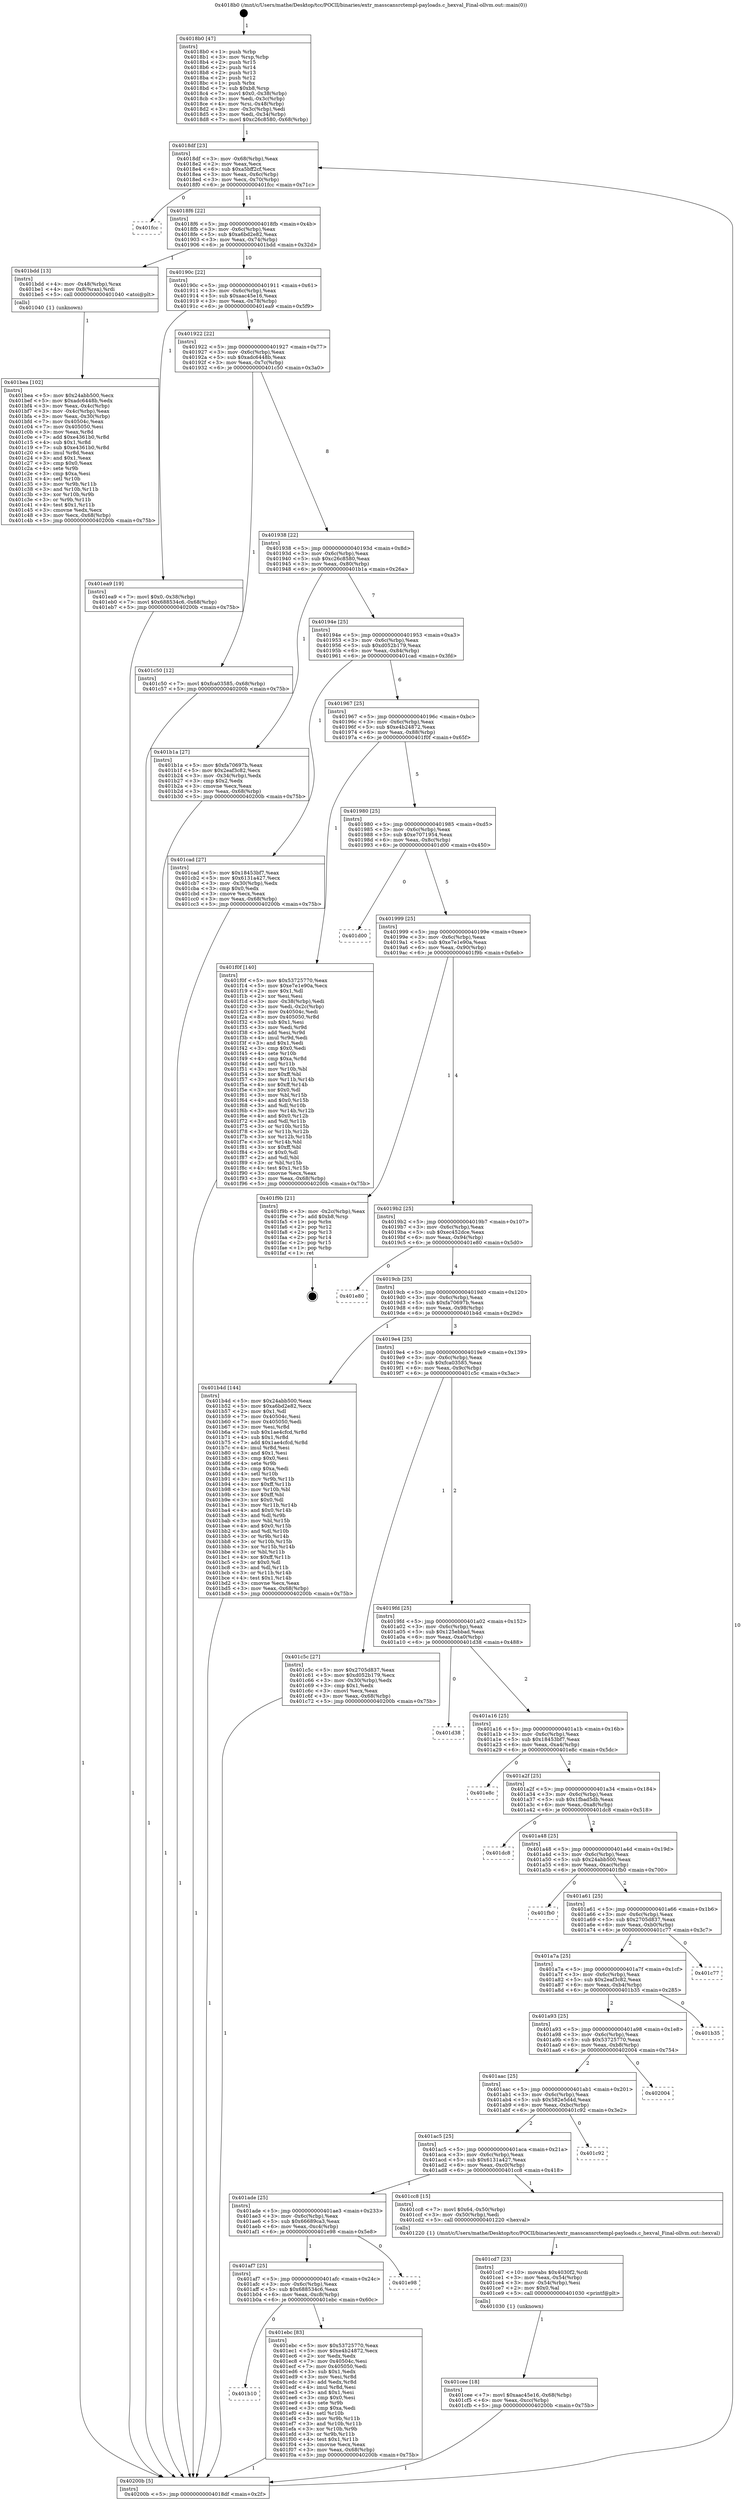 digraph "0x4018b0" {
  label = "0x4018b0 (/mnt/c/Users/mathe/Desktop/tcc/POCII/binaries/extr_masscansrctempl-payloads.c_hexval_Final-ollvm.out::main(0))"
  labelloc = "t"
  node[shape=record]

  Entry [label="",width=0.3,height=0.3,shape=circle,fillcolor=black,style=filled]
  "0x4018df" [label="{
     0x4018df [23]\l
     | [instrs]\l
     &nbsp;&nbsp;0x4018df \<+3\>: mov -0x68(%rbp),%eax\l
     &nbsp;&nbsp;0x4018e2 \<+2\>: mov %eax,%ecx\l
     &nbsp;&nbsp;0x4018e4 \<+6\>: sub $0xa5bff2cf,%ecx\l
     &nbsp;&nbsp;0x4018ea \<+3\>: mov %eax,-0x6c(%rbp)\l
     &nbsp;&nbsp;0x4018ed \<+3\>: mov %ecx,-0x70(%rbp)\l
     &nbsp;&nbsp;0x4018f0 \<+6\>: je 0000000000401fcc \<main+0x71c\>\l
  }"]
  "0x401fcc" [label="{
     0x401fcc\l
  }", style=dashed]
  "0x4018f6" [label="{
     0x4018f6 [22]\l
     | [instrs]\l
     &nbsp;&nbsp;0x4018f6 \<+5\>: jmp 00000000004018fb \<main+0x4b\>\l
     &nbsp;&nbsp;0x4018fb \<+3\>: mov -0x6c(%rbp),%eax\l
     &nbsp;&nbsp;0x4018fe \<+5\>: sub $0xa6bd2e82,%eax\l
     &nbsp;&nbsp;0x401903 \<+3\>: mov %eax,-0x74(%rbp)\l
     &nbsp;&nbsp;0x401906 \<+6\>: je 0000000000401bdd \<main+0x32d\>\l
  }"]
  Exit [label="",width=0.3,height=0.3,shape=circle,fillcolor=black,style=filled,peripheries=2]
  "0x401bdd" [label="{
     0x401bdd [13]\l
     | [instrs]\l
     &nbsp;&nbsp;0x401bdd \<+4\>: mov -0x48(%rbp),%rax\l
     &nbsp;&nbsp;0x401be1 \<+4\>: mov 0x8(%rax),%rdi\l
     &nbsp;&nbsp;0x401be5 \<+5\>: call 0000000000401040 \<atoi@plt\>\l
     | [calls]\l
     &nbsp;&nbsp;0x401040 \{1\} (unknown)\l
  }"]
  "0x40190c" [label="{
     0x40190c [22]\l
     | [instrs]\l
     &nbsp;&nbsp;0x40190c \<+5\>: jmp 0000000000401911 \<main+0x61\>\l
     &nbsp;&nbsp;0x401911 \<+3\>: mov -0x6c(%rbp),%eax\l
     &nbsp;&nbsp;0x401914 \<+5\>: sub $0xaac45e16,%eax\l
     &nbsp;&nbsp;0x401919 \<+3\>: mov %eax,-0x78(%rbp)\l
     &nbsp;&nbsp;0x40191c \<+6\>: je 0000000000401ea9 \<main+0x5f9\>\l
  }"]
  "0x401b10" [label="{
     0x401b10\l
  }", style=dashed]
  "0x401ea9" [label="{
     0x401ea9 [19]\l
     | [instrs]\l
     &nbsp;&nbsp;0x401ea9 \<+7\>: movl $0x0,-0x38(%rbp)\l
     &nbsp;&nbsp;0x401eb0 \<+7\>: movl $0x688534c6,-0x68(%rbp)\l
     &nbsp;&nbsp;0x401eb7 \<+5\>: jmp 000000000040200b \<main+0x75b\>\l
  }"]
  "0x401922" [label="{
     0x401922 [22]\l
     | [instrs]\l
     &nbsp;&nbsp;0x401922 \<+5\>: jmp 0000000000401927 \<main+0x77\>\l
     &nbsp;&nbsp;0x401927 \<+3\>: mov -0x6c(%rbp),%eax\l
     &nbsp;&nbsp;0x40192a \<+5\>: sub $0xadc6448b,%eax\l
     &nbsp;&nbsp;0x40192f \<+3\>: mov %eax,-0x7c(%rbp)\l
     &nbsp;&nbsp;0x401932 \<+6\>: je 0000000000401c50 \<main+0x3a0\>\l
  }"]
  "0x401ebc" [label="{
     0x401ebc [83]\l
     | [instrs]\l
     &nbsp;&nbsp;0x401ebc \<+5\>: mov $0x53725770,%eax\l
     &nbsp;&nbsp;0x401ec1 \<+5\>: mov $0xe4b24872,%ecx\l
     &nbsp;&nbsp;0x401ec6 \<+2\>: xor %edx,%edx\l
     &nbsp;&nbsp;0x401ec8 \<+7\>: mov 0x40504c,%esi\l
     &nbsp;&nbsp;0x401ecf \<+7\>: mov 0x405050,%edi\l
     &nbsp;&nbsp;0x401ed6 \<+3\>: sub $0x1,%edx\l
     &nbsp;&nbsp;0x401ed9 \<+3\>: mov %esi,%r8d\l
     &nbsp;&nbsp;0x401edc \<+3\>: add %edx,%r8d\l
     &nbsp;&nbsp;0x401edf \<+4\>: imul %r8d,%esi\l
     &nbsp;&nbsp;0x401ee3 \<+3\>: and $0x1,%esi\l
     &nbsp;&nbsp;0x401ee6 \<+3\>: cmp $0x0,%esi\l
     &nbsp;&nbsp;0x401ee9 \<+4\>: sete %r9b\l
     &nbsp;&nbsp;0x401eed \<+3\>: cmp $0xa,%edi\l
     &nbsp;&nbsp;0x401ef0 \<+4\>: setl %r10b\l
     &nbsp;&nbsp;0x401ef4 \<+3\>: mov %r9b,%r11b\l
     &nbsp;&nbsp;0x401ef7 \<+3\>: and %r10b,%r11b\l
     &nbsp;&nbsp;0x401efa \<+3\>: xor %r10b,%r9b\l
     &nbsp;&nbsp;0x401efd \<+3\>: or %r9b,%r11b\l
     &nbsp;&nbsp;0x401f00 \<+4\>: test $0x1,%r11b\l
     &nbsp;&nbsp;0x401f04 \<+3\>: cmovne %ecx,%eax\l
     &nbsp;&nbsp;0x401f07 \<+3\>: mov %eax,-0x68(%rbp)\l
     &nbsp;&nbsp;0x401f0a \<+5\>: jmp 000000000040200b \<main+0x75b\>\l
  }"]
  "0x401c50" [label="{
     0x401c50 [12]\l
     | [instrs]\l
     &nbsp;&nbsp;0x401c50 \<+7\>: movl $0xfca03585,-0x68(%rbp)\l
     &nbsp;&nbsp;0x401c57 \<+5\>: jmp 000000000040200b \<main+0x75b\>\l
  }"]
  "0x401938" [label="{
     0x401938 [22]\l
     | [instrs]\l
     &nbsp;&nbsp;0x401938 \<+5\>: jmp 000000000040193d \<main+0x8d\>\l
     &nbsp;&nbsp;0x40193d \<+3\>: mov -0x6c(%rbp),%eax\l
     &nbsp;&nbsp;0x401940 \<+5\>: sub $0xc26c8580,%eax\l
     &nbsp;&nbsp;0x401945 \<+3\>: mov %eax,-0x80(%rbp)\l
     &nbsp;&nbsp;0x401948 \<+6\>: je 0000000000401b1a \<main+0x26a\>\l
  }"]
  "0x401af7" [label="{
     0x401af7 [25]\l
     | [instrs]\l
     &nbsp;&nbsp;0x401af7 \<+5\>: jmp 0000000000401afc \<main+0x24c\>\l
     &nbsp;&nbsp;0x401afc \<+3\>: mov -0x6c(%rbp),%eax\l
     &nbsp;&nbsp;0x401aff \<+5\>: sub $0x688534c6,%eax\l
     &nbsp;&nbsp;0x401b04 \<+6\>: mov %eax,-0xc8(%rbp)\l
     &nbsp;&nbsp;0x401b0a \<+6\>: je 0000000000401ebc \<main+0x60c\>\l
  }"]
  "0x401b1a" [label="{
     0x401b1a [27]\l
     | [instrs]\l
     &nbsp;&nbsp;0x401b1a \<+5\>: mov $0xfa70697b,%eax\l
     &nbsp;&nbsp;0x401b1f \<+5\>: mov $0x2eaf3c82,%ecx\l
     &nbsp;&nbsp;0x401b24 \<+3\>: mov -0x34(%rbp),%edx\l
     &nbsp;&nbsp;0x401b27 \<+3\>: cmp $0x2,%edx\l
     &nbsp;&nbsp;0x401b2a \<+3\>: cmovne %ecx,%eax\l
     &nbsp;&nbsp;0x401b2d \<+3\>: mov %eax,-0x68(%rbp)\l
     &nbsp;&nbsp;0x401b30 \<+5\>: jmp 000000000040200b \<main+0x75b\>\l
  }"]
  "0x40194e" [label="{
     0x40194e [25]\l
     | [instrs]\l
     &nbsp;&nbsp;0x40194e \<+5\>: jmp 0000000000401953 \<main+0xa3\>\l
     &nbsp;&nbsp;0x401953 \<+3\>: mov -0x6c(%rbp),%eax\l
     &nbsp;&nbsp;0x401956 \<+5\>: sub $0xd052b179,%eax\l
     &nbsp;&nbsp;0x40195b \<+6\>: mov %eax,-0x84(%rbp)\l
     &nbsp;&nbsp;0x401961 \<+6\>: je 0000000000401cad \<main+0x3fd\>\l
  }"]
  "0x40200b" [label="{
     0x40200b [5]\l
     | [instrs]\l
     &nbsp;&nbsp;0x40200b \<+5\>: jmp 00000000004018df \<main+0x2f\>\l
  }"]
  "0x4018b0" [label="{
     0x4018b0 [47]\l
     | [instrs]\l
     &nbsp;&nbsp;0x4018b0 \<+1\>: push %rbp\l
     &nbsp;&nbsp;0x4018b1 \<+3\>: mov %rsp,%rbp\l
     &nbsp;&nbsp;0x4018b4 \<+2\>: push %r15\l
     &nbsp;&nbsp;0x4018b6 \<+2\>: push %r14\l
     &nbsp;&nbsp;0x4018b8 \<+2\>: push %r13\l
     &nbsp;&nbsp;0x4018ba \<+2\>: push %r12\l
     &nbsp;&nbsp;0x4018bc \<+1\>: push %rbx\l
     &nbsp;&nbsp;0x4018bd \<+7\>: sub $0xb8,%rsp\l
     &nbsp;&nbsp;0x4018c4 \<+7\>: movl $0x0,-0x38(%rbp)\l
     &nbsp;&nbsp;0x4018cb \<+3\>: mov %edi,-0x3c(%rbp)\l
     &nbsp;&nbsp;0x4018ce \<+4\>: mov %rsi,-0x48(%rbp)\l
     &nbsp;&nbsp;0x4018d2 \<+3\>: mov -0x3c(%rbp),%edi\l
     &nbsp;&nbsp;0x4018d5 \<+3\>: mov %edi,-0x34(%rbp)\l
     &nbsp;&nbsp;0x4018d8 \<+7\>: movl $0xc26c8580,-0x68(%rbp)\l
  }"]
  "0x401e98" [label="{
     0x401e98\l
  }", style=dashed]
  "0x401cad" [label="{
     0x401cad [27]\l
     | [instrs]\l
     &nbsp;&nbsp;0x401cad \<+5\>: mov $0x18453bf7,%eax\l
     &nbsp;&nbsp;0x401cb2 \<+5\>: mov $0x6131a427,%ecx\l
     &nbsp;&nbsp;0x401cb7 \<+3\>: mov -0x30(%rbp),%edx\l
     &nbsp;&nbsp;0x401cba \<+3\>: cmp $0x0,%edx\l
     &nbsp;&nbsp;0x401cbd \<+3\>: cmove %ecx,%eax\l
     &nbsp;&nbsp;0x401cc0 \<+3\>: mov %eax,-0x68(%rbp)\l
     &nbsp;&nbsp;0x401cc3 \<+5\>: jmp 000000000040200b \<main+0x75b\>\l
  }"]
  "0x401967" [label="{
     0x401967 [25]\l
     | [instrs]\l
     &nbsp;&nbsp;0x401967 \<+5\>: jmp 000000000040196c \<main+0xbc\>\l
     &nbsp;&nbsp;0x40196c \<+3\>: mov -0x6c(%rbp),%eax\l
     &nbsp;&nbsp;0x40196f \<+5\>: sub $0xe4b24872,%eax\l
     &nbsp;&nbsp;0x401974 \<+6\>: mov %eax,-0x88(%rbp)\l
     &nbsp;&nbsp;0x40197a \<+6\>: je 0000000000401f0f \<main+0x65f\>\l
  }"]
  "0x401cee" [label="{
     0x401cee [18]\l
     | [instrs]\l
     &nbsp;&nbsp;0x401cee \<+7\>: movl $0xaac45e16,-0x68(%rbp)\l
     &nbsp;&nbsp;0x401cf5 \<+6\>: mov %eax,-0xcc(%rbp)\l
     &nbsp;&nbsp;0x401cfb \<+5\>: jmp 000000000040200b \<main+0x75b\>\l
  }"]
  "0x401f0f" [label="{
     0x401f0f [140]\l
     | [instrs]\l
     &nbsp;&nbsp;0x401f0f \<+5\>: mov $0x53725770,%eax\l
     &nbsp;&nbsp;0x401f14 \<+5\>: mov $0xe7e1e90a,%ecx\l
     &nbsp;&nbsp;0x401f19 \<+2\>: mov $0x1,%dl\l
     &nbsp;&nbsp;0x401f1b \<+2\>: xor %esi,%esi\l
     &nbsp;&nbsp;0x401f1d \<+3\>: mov -0x38(%rbp),%edi\l
     &nbsp;&nbsp;0x401f20 \<+3\>: mov %edi,-0x2c(%rbp)\l
     &nbsp;&nbsp;0x401f23 \<+7\>: mov 0x40504c,%edi\l
     &nbsp;&nbsp;0x401f2a \<+8\>: mov 0x405050,%r8d\l
     &nbsp;&nbsp;0x401f32 \<+3\>: sub $0x1,%esi\l
     &nbsp;&nbsp;0x401f35 \<+3\>: mov %edi,%r9d\l
     &nbsp;&nbsp;0x401f38 \<+3\>: add %esi,%r9d\l
     &nbsp;&nbsp;0x401f3b \<+4\>: imul %r9d,%edi\l
     &nbsp;&nbsp;0x401f3f \<+3\>: and $0x1,%edi\l
     &nbsp;&nbsp;0x401f42 \<+3\>: cmp $0x0,%edi\l
     &nbsp;&nbsp;0x401f45 \<+4\>: sete %r10b\l
     &nbsp;&nbsp;0x401f49 \<+4\>: cmp $0xa,%r8d\l
     &nbsp;&nbsp;0x401f4d \<+4\>: setl %r11b\l
     &nbsp;&nbsp;0x401f51 \<+3\>: mov %r10b,%bl\l
     &nbsp;&nbsp;0x401f54 \<+3\>: xor $0xff,%bl\l
     &nbsp;&nbsp;0x401f57 \<+3\>: mov %r11b,%r14b\l
     &nbsp;&nbsp;0x401f5a \<+4\>: xor $0xff,%r14b\l
     &nbsp;&nbsp;0x401f5e \<+3\>: xor $0x0,%dl\l
     &nbsp;&nbsp;0x401f61 \<+3\>: mov %bl,%r15b\l
     &nbsp;&nbsp;0x401f64 \<+4\>: and $0x0,%r15b\l
     &nbsp;&nbsp;0x401f68 \<+3\>: and %dl,%r10b\l
     &nbsp;&nbsp;0x401f6b \<+3\>: mov %r14b,%r12b\l
     &nbsp;&nbsp;0x401f6e \<+4\>: and $0x0,%r12b\l
     &nbsp;&nbsp;0x401f72 \<+3\>: and %dl,%r11b\l
     &nbsp;&nbsp;0x401f75 \<+3\>: or %r10b,%r15b\l
     &nbsp;&nbsp;0x401f78 \<+3\>: or %r11b,%r12b\l
     &nbsp;&nbsp;0x401f7b \<+3\>: xor %r12b,%r15b\l
     &nbsp;&nbsp;0x401f7e \<+3\>: or %r14b,%bl\l
     &nbsp;&nbsp;0x401f81 \<+3\>: xor $0xff,%bl\l
     &nbsp;&nbsp;0x401f84 \<+3\>: or $0x0,%dl\l
     &nbsp;&nbsp;0x401f87 \<+2\>: and %dl,%bl\l
     &nbsp;&nbsp;0x401f89 \<+3\>: or %bl,%r15b\l
     &nbsp;&nbsp;0x401f8c \<+4\>: test $0x1,%r15b\l
     &nbsp;&nbsp;0x401f90 \<+3\>: cmovne %ecx,%eax\l
     &nbsp;&nbsp;0x401f93 \<+3\>: mov %eax,-0x68(%rbp)\l
     &nbsp;&nbsp;0x401f96 \<+5\>: jmp 000000000040200b \<main+0x75b\>\l
  }"]
  "0x401980" [label="{
     0x401980 [25]\l
     | [instrs]\l
     &nbsp;&nbsp;0x401980 \<+5\>: jmp 0000000000401985 \<main+0xd5\>\l
     &nbsp;&nbsp;0x401985 \<+3\>: mov -0x6c(%rbp),%eax\l
     &nbsp;&nbsp;0x401988 \<+5\>: sub $0xe7071954,%eax\l
     &nbsp;&nbsp;0x40198d \<+6\>: mov %eax,-0x8c(%rbp)\l
     &nbsp;&nbsp;0x401993 \<+6\>: je 0000000000401d00 \<main+0x450\>\l
  }"]
  "0x401cd7" [label="{
     0x401cd7 [23]\l
     | [instrs]\l
     &nbsp;&nbsp;0x401cd7 \<+10\>: movabs $0x4030f2,%rdi\l
     &nbsp;&nbsp;0x401ce1 \<+3\>: mov %eax,-0x54(%rbp)\l
     &nbsp;&nbsp;0x401ce4 \<+3\>: mov -0x54(%rbp),%esi\l
     &nbsp;&nbsp;0x401ce7 \<+2\>: mov $0x0,%al\l
     &nbsp;&nbsp;0x401ce9 \<+5\>: call 0000000000401030 \<printf@plt\>\l
     | [calls]\l
     &nbsp;&nbsp;0x401030 \{1\} (unknown)\l
  }"]
  "0x401d00" [label="{
     0x401d00\l
  }", style=dashed]
  "0x401999" [label="{
     0x401999 [25]\l
     | [instrs]\l
     &nbsp;&nbsp;0x401999 \<+5\>: jmp 000000000040199e \<main+0xee\>\l
     &nbsp;&nbsp;0x40199e \<+3\>: mov -0x6c(%rbp),%eax\l
     &nbsp;&nbsp;0x4019a1 \<+5\>: sub $0xe7e1e90a,%eax\l
     &nbsp;&nbsp;0x4019a6 \<+6\>: mov %eax,-0x90(%rbp)\l
     &nbsp;&nbsp;0x4019ac \<+6\>: je 0000000000401f9b \<main+0x6eb\>\l
  }"]
  "0x401ade" [label="{
     0x401ade [25]\l
     | [instrs]\l
     &nbsp;&nbsp;0x401ade \<+5\>: jmp 0000000000401ae3 \<main+0x233\>\l
     &nbsp;&nbsp;0x401ae3 \<+3\>: mov -0x6c(%rbp),%eax\l
     &nbsp;&nbsp;0x401ae6 \<+5\>: sub $0x66689ca3,%eax\l
     &nbsp;&nbsp;0x401aeb \<+6\>: mov %eax,-0xc4(%rbp)\l
     &nbsp;&nbsp;0x401af1 \<+6\>: je 0000000000401e98 \<main+0x5e8\>\l
  }"]
  "0x401f9b" [label="{
     0x401f9b [21]\l
     | [instrs]\l
     &nbsp;&nbsp;0x401f9b \<+3\>: mov -0x2c(%rbp),%eax\l
     &nbsp;&nbsp;0x401f9e \<+7\>: add $0xb8,%rsp\l
     &nbsp;&nbsp;0x401fa5 \<+1\>: pop %rbx\l
     &nbsp;&nbsp;0x401fa6 \<+2\>: pop %r12\l
     &nbsp;&nbsp;0x401fa8 \<+2\>: pop %r13\l
     &nbsp;&nbsp;0x401faa \<+2\>: pop %r14\l
     &nbsp;&nbsp;0x401fac \<+2\>: pop %r15\l
     &nbsp;&nbsp;0x401fae \<+1\>: pop %rbp\l
     &nbsp;&nbsp;0x401faf \<+1\>: ret\l
  }"]
  "0x4019b2" [label="{
     0x4019b2 [25]\l
     | [instrs]\l
     &nbsp;&nbsp;0x4019b2 \<+5\>: jmp 00000000004019b7 \<main+0x107\>\l
     &nbsp;&nbsp;0x4019b7 \<+3\>: mov -0x6c(%rbp),%eax\l
     &nbsp;&nbsp;0x4019ba \<+5\>: sub $0xec452dce,%eax\l
     &nbsp;&nbsp;0x4019bf \<+6\>: mov %eax,-0x94(%rbp)\l
     &nbsp;&nbsp;0x4019c5 \<+6\>: je 0000000000401e80 \<main+0x5d0\>\l
  }"]
  "0x401cc8" [label="{
     0x401cc8 [15]\l
     | [instrs]\l
     &nbsp;&nbsp;0x401cc8 \<+7\>: movl $0x64,-0x50(%rbp)\l
     &nbsp;&nbsp;0x401ccf \<+3\>: mov -0x50(%rbp),%edi\l
     &nbsp;&nbsp;0x401cd2 \<+5\>: call 0000000000401220 \<hexval\>\l
     | [calls]\l
     &nbsp;&nbsp;0x401220 \{1\} (/mnt/c/Users/mathe/Desktop/tcc/POCII/binaries/extr_masscansrctempl-payloads.c_hexval_Final-ollvm.out::hexval)\l
  }"]
  "0x401e80" [label="{
     0x401e80\l
  }", style=dashed]
  "0x4019cb" [label="{
     0x4019cb [25]\l
     | [instrs]\l
     &nbsp;&nbsp;0x4019cb \<+5\>: jmp 00000000004019d0 \<main+0x120\>\l
     &nbsp;&nbsp;0x4019d0 \<+3\>: mov -0x6c(%rbp),%eax\l
     &nbsp;&nbsp;0x4019d3 \<+5\>: sub $0xfa70697b,%eax\l
     &nbsp;&nbsp;0x4019d8 \<+6\>: mov %eax,-0x98(%rbp)\l
     &nbsp;&nbsp;0x4019de \<+6\>: je 0000000000401b4d \<main+0x29d\>\l
  }"]
  "0x401ac5" [label="{
     0x401ac5 [25]\l
     | [instrs]\l
     &nbsp;&nbsp;0x401ac5 \<+5\>: jmp 0000000000401aca \<main+0x21a\>\l
     &nbsp;&nbsp;0x401aca \<+3\>: mov -0x6c(%rbp),%eax\l
     &nbsp;&nbsp;0x401acd \<+5\>: sub $0x6131a427,%eax\l
     &nbsp;&nbsp;0x401ad2 \<+6\>: mov %eax,-0xc0(%rbp)\l
     &nbsp;&nbsp;0x401ad8 \<+6\>: je 0000000000401cc8 \<main+0x418\>\l
  }"]
  "0x401b4d" [label="{
     0x401b4d [144]\l
     | [instrs]\l
     &nbsp;&nbsp;0x401b4d \<+5\>: mov $0x24abb500,%eax\l
     &nbsp;&nbsp;0x401b52 \<+5\>: mov $0xa6bd2e82,%ecx\l
     &nbsp;&nbsp;0x401b57 \<+2\>: mov $0x1,%dl\l
     &nbsp;&nbsp;0x401b59 \<+7\>: mov 0x40504c,%esi\l
     &nbsp;&nbsp;0x401b60 \<+7\>: mov 0x405050,%edi\l
     &nbsp;&nbsp;0x401b67 \<+3\>: mov %esi,%r8d\l
     &nbsp;&nbsp;0x401b6a \<+7\>: sub $0x1ae4cfcd,%r8d\l
     &nbsp;&nbsp;0x401b71 \<+4\>: sub $0x1,%r8d\l
     &nbsp;&nbsp;0x401b75 \<+7\>: add $0x1ae4cfcd,%r8d\l
     &nbsp;&nbsp;0x401b7c \<+4\>: imul %r8d,%esi\l
     &nbsp;&nbsp;0x401b80 \<+3\>: and $0x1,%esi\l
     &nbsp;&nbsp;0x401b83 \<+3\>: cmp $0x0,%esi\l
     &nbsp;&nbsp;0x401b86 \<+4\>: sete %r9b\l
     &nbsp;&nbsp;0x401b8a \<+3\>: cmp $0xa,%edi\l
     &nbsp;&nbsp;0x401b8d \<+4\>: setl %r10b\l
     &nbsp;&nbsp;0x401b91 \<+3\>: mov %r9b,%r11b\l
     &nbsp;&nbsp;0x401b94 \<+4\>: xor $0xff,%r11b\l
     &nbsp;&nbsp;0x401b98 \<+3\>: mov %r10b,%bl\l
     &nbsp;&nbsp;0x401b9b \<+3\>: xor $0xff,%bl\l
     &nbsp;&nbsp;0x401b9e \<+3\>: xor $0x0,%dl\l
     &nbsp;&nbsp;0x401ba1 \<+3\>: mov %r11b,%r14b\l
     &nbsp;&nbsp;0x401ba4 \<+4\>: and $0x0,%r14b\l
     &nbsp;&nbsp;0x401ba8 \<+3\>: and %dl,%r9b\l
     &nbsp;&nbsp;0x401bab \<+3\>: mov %bl,%r15b\l
     &nbsp;&nbsp;0x401bae \<+4\>: and $0x0,%r15b\l
     &nbsp;&nbsp;0x401bb2 \<+3\>: and %dl,%r10b\l
     &nbsp;&nbsp;0x401bb5 \<+3\>: or %r9b,%r14b\l
     &nbsp;&nbsp;0x401bb8 \<+3\>: or %r10b,%r15b\l
     &nbsp;&nbsp;0x401bbb \<+3\>: xor %r15b,%r14b\l
     &nbsp;&nbsp;0x401bbe \<+3\>: or %bl,%r11b\l
     &nbsp;&nbsp;0x401bc1 \<+4\>: xor $0xff,%r11b\l
     &nbsp;&nbsp;0x401bc5 \<+3\>: or $0x0,%dl\l
     &nbsp;&nbsp;0x401bc8 \<+3\>: and %dl,%r11b\l
     &nbsp;&nbsp;0x401bcb \<+3\>: or %r11b,%r14b\l
     &nbsp;&nbsp;0x401bce \<+4\>: test $0x1,%r14b\l
     &nbsp;&nbsp;0x401bd2 \<+3\>: cmovne %ecx,%eax\l
     &nbsp;&nbsp;0x401bd5 \<+3\>: mov %eax,-0x68(%rbp)\l
     &nbsp;&nbsp;0x401bd8 \<+5\>: jmp 000000000040200b \<main+0x75b\>\l
  }"]
  "0x4019e4" [label="{
     0x4019e4 [25]\l
     | [instrs]\l
     &nbsp;&nbsp;0x4019e4 \<+5\>: jmp 00000000004019e9 \<main+0x139\>\l
     &nbsp;&nbsp;0x4019e9 \<+3\>: mov -0x6c(%rbp),%eax\l
     &nbsp;&nbsp;0x4019ec \<+5\>: sub $0xfca03585,%eax\l
     &nbsp;&nbsp;0x4019f1 \<+6\>: mov %eax,-0x9c(%rbp)\l
     &nbsp;&nbsp;0x4019f7 \<+6\>: je 0000000000401c5c \<main+0x3ac\>\l
  }"]
  "0x401bea" [label="{
     0x401bea [102]\l
     | [instrs]\l
     &nbsp;&nbsp;0x401bea \<+5\>: mov $0x24abb500,%ecx\l
     &nbsp;&nbsp;0x401bef \<+5\>: mov $0xadc6448b,%edx\l
     &nbsp;&nbsp;0x401bf4 \<+3\>: mov %eax,-0x4c(%rbp)\l
     &nbsp;&nbsp;0x401bf7 \<+3\>: mov -0x4c(%rbp),%eax\l
     &nbsp;&nbsp;0x401bfa \<+3\>: mov %eax,-0x30(%rbp)\l
     &nbsp;&nbsp;0x401bfd \<+7\>: mov 0x40504c,%eax\l
     &nbsp;&nbsp;0x401c04 \<+7\>: mov 0x405050,%esi\l
     &nbsp;&nbsp;0x401c0b \<+3\>: mov %eax,%r8d\l
     &nbsp;&nbsp;0x401c0e \<+7\>: add $0xe4361b0,%r8d\l
     &nbsp;&nbsp;0x401c15 \<+4\>: sub $0x1,%r8d\l
     &nbsp;&nbsp;0x401c19 \<+7\>: sub $0xe4361b0,%r8d\l
     &nbsp;&nbsp;0x401c20 \<+4\>: imul %r8d,%eax\l
     &nbsp;&nbsp;0x401c24 \<+3\>: and $0x1,%eax\l
     &nbsp;&nbsp;0x401c27 \<+3\>: cmp $0x0,%eax\l
     &nbsp;&nbsp;0x401c2a \<+4\>: sete %r9b\l
     &nbsp;&nbsp;0x401c2e \<+3\>: cmp $0xa,%esi\l
     &nbsp;&nbsp;0x401c31 \<+4\>: setl %r10b\l
     &nbsp;&nbsp;0x401c35 \<+3\>: mov %r9b,%r11b\l
     &nbsp;&nbsp;0x401c38 \<+3\>: and %r10b,%r11b\l
     &nbsp;&nbsp;0x401c3b \<+3\>: xor %r10b,%r9b\l
     &nbsp;&nbsp;0x401c3e \<+3\>: or %r9b,%r11b\l
     &nbsp;&nbsp;0x401c41 \<+4\>: test $0x1,%r11b\l
     &nbsp;&nbsp;0x401c45 \<+3\>: cmovne %edx,%ecx\l
     &nbsp;&nbsp;0x401c48 \<+3\>: mov %ecx,-0x68(%rbp)\l
     &nbsp;&nbsp;0x401c4b \<+5\>: jmp 000000000040200b \<main+0x75b\>\l
  }"]
  "0x401c92" [label="{
     0x401c92\l
  }", style=dashed]
  "0x401c5c" [label="{
     0x401c5c [27]\l
     | [instrs]\l
     &nbsp;&nbsp;0x401c5c \<+5\>: mov $0x2705d837,%eax\l
     &nbsp;&nbsp;0x401c61 \<+5\>: mov $0xd052b179,%ecx\l
     &nbsp;&nbsp;0x401c66 \<+3\>: mov -0x30(%rbp),%edx\l
     &nbsp;&nbsp;0x401c69 \<+3\>: cmp $0x1,%edx\l
     &nbsp;&nbsp;0x401c6c \<+3\>: cmovl %ecx,%eax\l
     &nbsp;&nbsp;0x401c6f \<+3\>: mov %eax,-0x68(%rbp)\l
     &nbsp;&nbsp;0x401c72 \<+5\>: jmp 000000000040200b \<main+0x75b\>\l
  }"]
  "0x4019fd" [label="{
     0x4019fd [25]\l
     | [instrs]\l
     &nbsp;&nbsp;0x4019fd \<+5\>: jmp 0000000000401a02 \<main+0x152\>\l
     &nbsp;&nbsp;0x401a02 \<+3\>: mov -0x6c(%rbp),%eax\l
     &nbsp;&nbsp;0x401a05 \<+5\>: sub $0x125ebbad,%eax\l
     &nbsp;&nbsp;0x401a0a \<+6\>: mov %eax,-0xa0(%rbp)\l
     &nbsp;&nbsp;0x401a10 \<+6\>: je 0000000000401d38 \<main+0x488\>\l
  }"]
  "0x401aac" [label="{
     0x401aac [25]\l
     | [instrs]\l
     &nbsp;&nbsp;0x401aac \<+5\>: jmp 0000000000401ab1 \<main+0x201\>\l
     &nbsp;&nbsp;0x401ab1 \<+3\>: mov -0x6c(%rbp),%eax\l
     &nbsp;&nbsp;0x401ab4 \<+5\>: sub $0x582e5d4d,%eax\l
     &nbsp;&nbsp;0x401ab9 \<+6\>: mov %eax,-0xbc(%rbp)\l
     &nbsp;&nbsp;0x401abf \<+6\>: je 0000000000401c92 \<main+0x3e2\>\l
  }"]
  "0x401d38" [label="{
     0x401d38\l
  }", style=dashed]
  "0x401a16" [label="{
     0x401a16 [25]\l
     | [instrs]\l
     &nbsp;&nbsp;0x401a16 \<+5\>: jmp 0000000000401a1b \<main+0x16b\>\l
     &nbsp;&nbsp;0x401a1b \<+3\>: mov -0x6c(%rbp),%eax\l
     &nbsp;&nbsp;0x401a1e \<+5\>: sub $0x18453bf7,%eax\l
     &nbsp;&nbsp;0x401a23 \<+6\>: mov %eax,-0xa4(%rbp)\l
     &nbsp;&nbsp;0x401a29 \<+6\>: je 0000000000401e8c \<main+0x5dc\>\l
  }"]
  "0x402004" [label="{
     0x402004\l
  }", style=dashed]
  "0x401e8c" [label="{
     0x401e8c\l
  }", style=dashed]
  "0x401a2f" [label="{
     0x401a2f [25]\l
     | [instrs]\l
     &nbsp;&nbsp;0x401a2f \<+5\>: jmp 0000000000401a34 \<main+0x184\>\l
     &nbsp;&nbsp;0x401a34 \<+3\>: mov -0x6c(%rbp),%eax\l
     &nbsp;&nbsp;0x401a37 \<+5\>: sub $0x1fbad5db,%eax\l
     &nbsp;&nbsp;0x401a3c \<+6\>: mov %eax,-0xa8(%rbp)\l
     &nbsp;&nbsp;0x401a42 \<+6\>: je 0000000000401dc8 \<main+0x518\>\l
  }"]
  "0x401a93" [label="{
     0x401a93 [25]\l
     | [instrs]\l
     &nbsp;&nbsp;0x401a93 \<+5\>: jmp 0000000000401a98 \<main+0x1e8\>\l
     &nbsp;&nbsp;0x401a98 \<+3\>: mov -0x6c(%rbp),%eax\l
     &nbsp;&nbsp;0x401a9b \<+5\>: sub $0x53725770,%eax\l
     &nbsp;&nbsp;0x401aa0 \<+6\>: mov %eax,-0xb8(%rbp)\l
     &nbsp;&nbsp;0x401aa6 \<+6\>: je 0000000000402004 \<main+0x754\>\l
  }"]
  "0x401dc8" [label="{
     0x401dc8\l
  }", style=dashed]
  "0x401a48" [label="{
     0x401a48 [25]\l
     | [instrs]\l
     &nbsp;&nbsp;0x401a48 \<+5\>: jmp 0000000000401a4d \<main+0x19d\>\l
     &nbsp;&nbsp;0x401a4d \<+3\>: mov -0x6c(%rbp),%eax\l
     &nbsp;&nbsp;0x401a50 \<+5\>: sub $0x24abb500,%eax\l
     &nbsp;&nbsp;0x401a55 \<+6\>: mov %eax,-0xac(%rbp)\l
     &nbsp;&nbsp;0x401a5b \<+6\>: je 0000000000401fb0 \<main+0x700\>\l
  }"]
  "0x401b35" [label="{
     0x401b35\l
  }", style=dashed]
  "0x401fb0" [label="{
     0x401fb0\l
  }", style=dashed]
  "0x401a61" [label="{
     0x401a61 [25]\l
     | [instrs]\l
     &nbsp;&nbsp;0x401a61 \<+5\>: jmp 0000000000401a66 \<main+0x1b6\>\l
     &nbsp;&nbsp;0x401a66 \<+3\>: mov -0x6c(%rbp),%eax\l
     &nbsp;&nbsp;0x401a69 \<+5\>: sub $0x2705d837,%eax\l
     &nbsp;&nbsp;0x401a6e \<+6\>: mov %eax,-0xb0(%rbp)\l
     &nbsp;&nbsp;0x401a74 \<+6\>: je 0000000000401c77 \<main+0x3c7\>\l
  }"]
  "0x401a7a" [label="{
     0x401a7a [25]\l
     | [instrs]\l
     &nbsp;&nbsp;0x401a7a \<+5\>: jmp 0000000000401a7f \<main+0x1cf\>\l
     &nbsp;&nbsp;0x401a7f \<+3\>: mov -0x6c(%rbp),%eax\l
     &nbsp;&nbsp;0x401a82 \<+5\>: sub $0x2eaf3c82,%eax\l
     &nbsp;&nbsp;0x401a87 \<+6\>: mov %eax,-0xb4(%rbp)\l
     &nbsp;&nbsp;0x401a8d \<+6\>: je 0000000000401b35 \<main+0x285\>\l
  }"]
  "0x401c77" [label="{
     0x401c77\l
  }", style=dashed]
  Entry -> "0x4018b0" [label=" 1"]
  "0x4018df" -> "0x401fcc" [label=" 0"]
  "0x4018df" -> "0x4018f6" [label=" 11"]
  "0x401f9b" -> Exit [label=" 1"]
  "0x4018f6" -> "0x401bdd" [label=" 1"]
  "0x4018f6" -> "0x40190c" [label=" 10"]
  "0x401f0f" -> "0x40200b" [label=" 1"]
  "0x40190c" -> "0x401ea9" [label=" 1"]
  "0x40190c" -> "0x401922" [label=" 9"]
  "0x401ebc" -> "0x40200b" [label=" 1"]
  "0x401922" -> "0x401c50" [label=" 1"]
  "0x401922" -> "0x401938" [label=" 8"]
  "0x401af7" -> "0x401b10" [label=" 0"]
  "0x401938" -> "0x401b1a" [label=" 1"]
  "0x401938" -> "0x40194e" [label=" 7"]
  "0x401b1a" -> "0x40200b" [label=" 1"]
  "0x4018b0" -> "0x4018df" [label=" 1"]
  "0x40200b" -> "0x4018df" [label=" 10"]
  "0x401af7" -> "0x401ebc" [label=" 1"]
  "0x40194e" -> "0x401cad" [label=" 1"]
  "0x40194e" -> "0x401967" [label=" 6"]
  "0x401ade" -> "0x401af7" [label=" 1"]
  "0x401967" -> "0x401f0f" [label=" 1"]
  "0x401967" -> "0x401980" [label=" 5"]
  "0x401ade" -> "0x401e98" [label=" 0"]
  "0x401980" -> "0x401d00" [label=" 0"]
  "0x401980" -> "0x401999" [label=" 5"]
  "0x401ea9" -> "0x40200b" [label=" 1"]
  "0x401999" -> "0x401f9b" [label=" 1"]
  "0x401999" -> "0x4019b2" [label=" 4"]
  "0x401cee" -> "0x40200b" [label=" 1"]
  "0x4019b2" -> "0x401e80" [label=" 0"]
  "0x4019b2" -> "0x4019cb" [label=" 4"]
  "0x401cd7" -> "0x401cee" [label=" 1"]
  "0x4019cb" -> "0x401b4d" [label=" 1"]
  "0x4019cb" -> "0x4019e4" [label=" 3"]
  "0x401b4d" -> "0x40200b" [label=" 1"]
  "0x401bdd" -> "0x401bea" [label=" 1"]
  "0x401bea" -> "0x40200b" [label=" 1"]
  "0x401c50" -> "0x40200b" [label=" 1"]
  "0x401ac5" -> "0x401ade" [label=" 1"]
  "0x4019e4" -> "0x401c5c" [label=" 1"]
  "0x4019e4" -> "0x4019fd" [label=" 2"]
  "0x401c5c" -> "0x40200b" [label=" 1"]
  "0x401cad" -> "0x40200b" [label=" 1"]
  "0x401ac5" -> "0x401cc8" [label=" 1"]
  "0x4019fd" -> "0x401d38" [label=" 0"]
  "0x4019fd" -> "0x401a16" [label=" 2"]
  "0x401aac" -> "0x401ac5" [label=" 2"]
  "0x401a16" -> "0x401e8c" [label=" 0"]
  "0x401a16" -> "0x401a2f" [label=" 2"]
  "0x401aac" -> "0x401c92" [label=" 0"]
  "0x401a2f" -> "0x401dc8" [label=" 0"]
  "0x401a2f" -> "0x401a48" [label=" 2"]
  "0x401a93" -> "0x401aac" [label=" 2"]
  "0x401a48" -> "0x401fb0" [label=" 0"]
  "0x401a48" -> "0x401a61" [label=" 2"]
  "0x401a93" -> "0x402004" [label=" 0"]
  "0x401a61" -> "0x401c77" [label=" 0"]
  "0x401a61" -> "0x401a7a" [label=" 2"]
  "0x401cc8" -> "0x401cd7" [label=" 1"]
  "0x401a7a" -> "0x401b35" [label=" 0"]
  "0x401a7a" -> "0x401a93" [label=" 2"]
}
